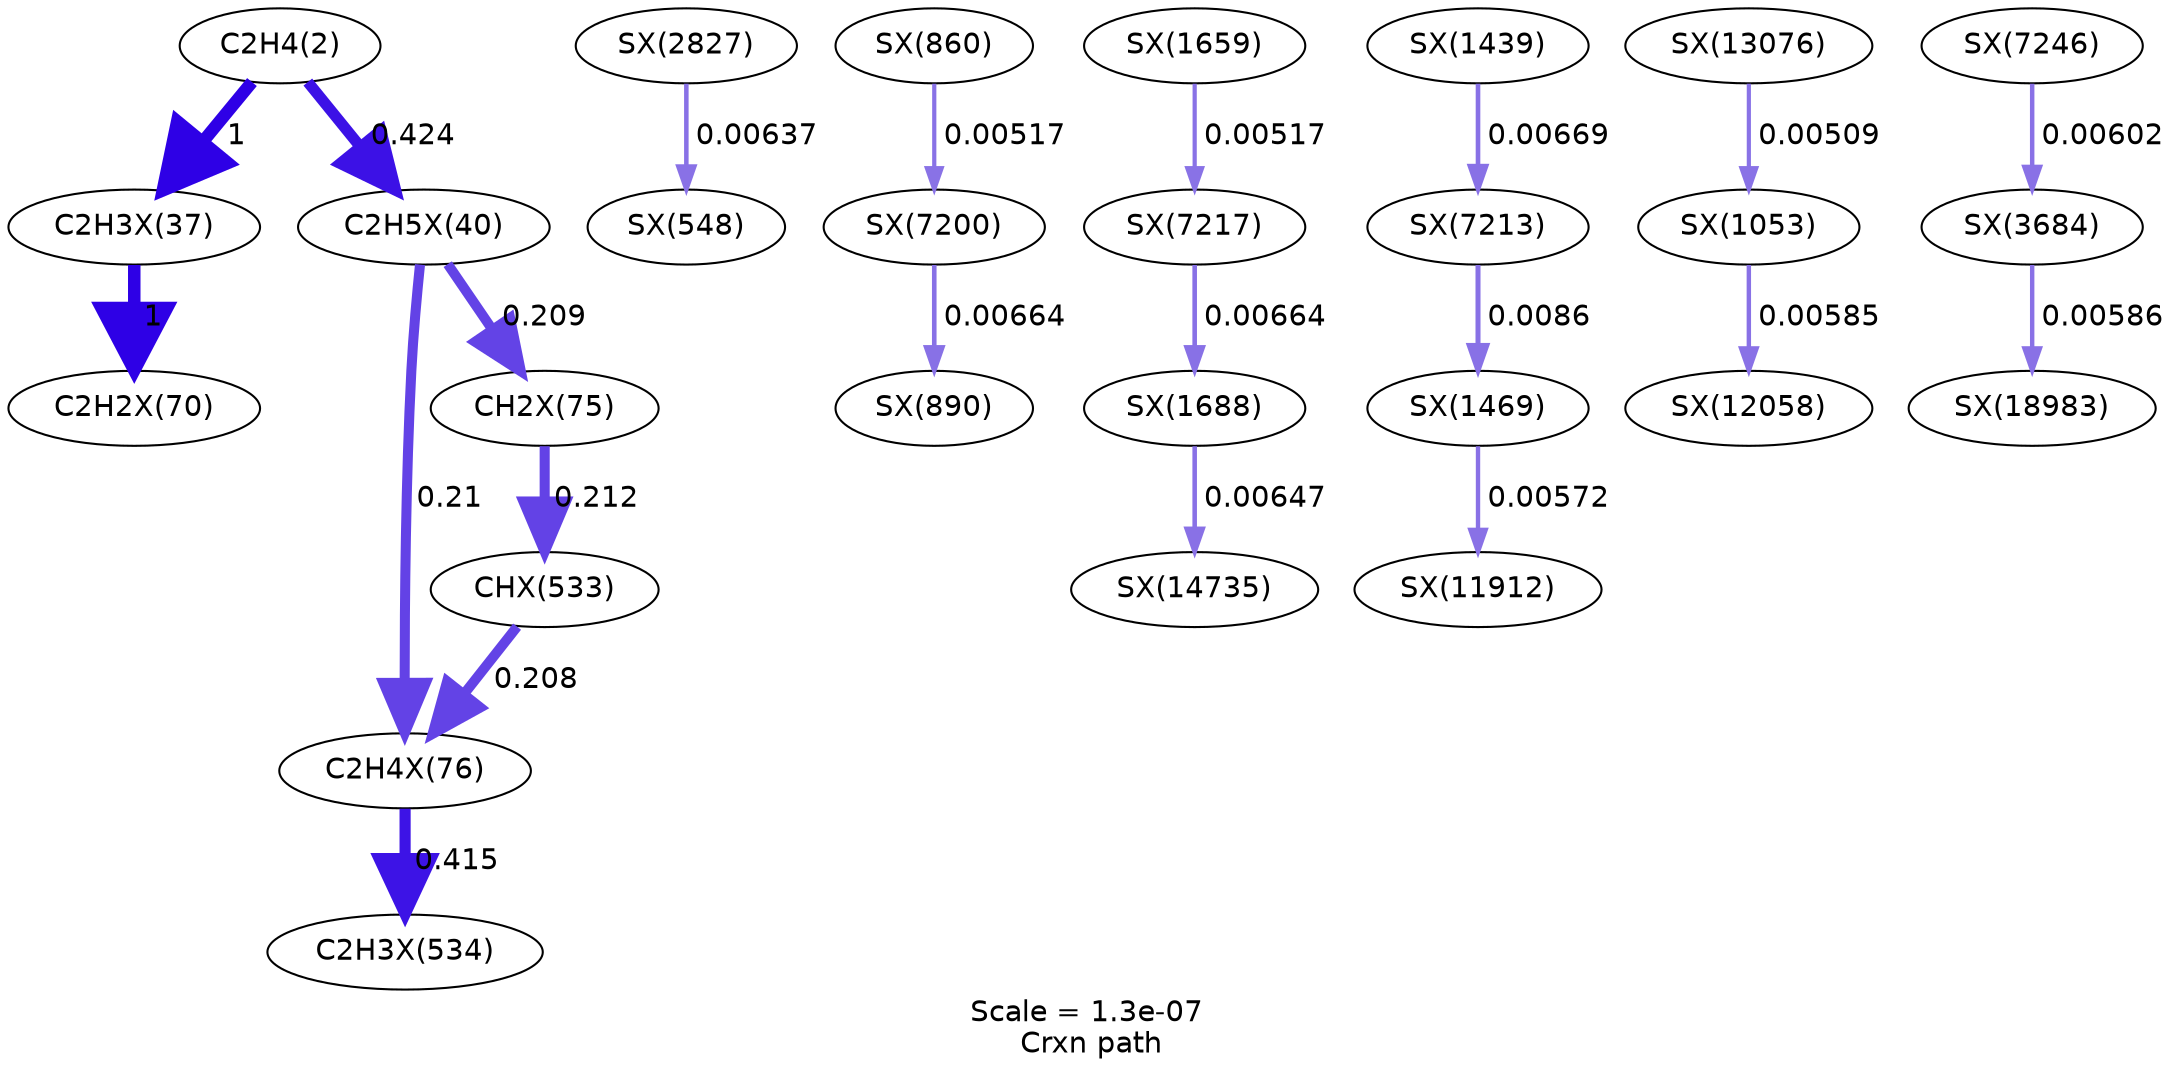 digraph reaction_paths {
center=1;
s5 -> s10[fontname="Helvetica", style="setlinewidth(6)", arrowsize=3, color="0.7, 1.5, 0.9"
, label=" 1"];
s5 -> s12[fontname="Helvetica", style="setlinewidth(5.35)", arrowsize=2.68, color="0.7, 0.924, 0.9"
, label=" 0.424"];
s10 -> s15[fontname="Helvetica", style="setlinewidth(6)", arrowsize=3, color="0.7, 1.5, 0.9"
, label=" 1"];
s12 -> s17[fontname="Helvetica", style="setlinewidth(4.82)", arrowsize=2.41, color="0.7, 0.71, 0.9"
, label=" 0.21"];
s12 -> s16[fontname="Helvetica", style="setlinewidth(4.82)", arrowsize=2.41, color="0.7, 0.709, 0.9"
, label=" 0.209"];
s17 -> s76[fontname="Helvetica", style="setlinewidth(5.34)", arrowsize=2.67, color="0.7, 0.915, 0.9"
, label=" 0.415"];
s75 -> s17[fontname="Helvetica", style="setlinewidth(4.81)", arrowsize=2.41, color="0.7, 0.708, 0.9"
, label=" 0.208"];
s16 -> s75[fontname="Helvetica", style="setlinewidth(4.83)", arrowsize=2.41, color="0.7, 0.712, 0.9"
, label=" 0.212"];
s164 -> s90[fontname="Helvetica", style="setlinewidth(2.18)", arrowsize=1.09, color="0.7, 0.506, 0.9"
, label=" 0.00637"];
s117 -> s202[fontname="Helvetica", style="setlinewidth(2.02)", arrowsize=1.01, color="0.7, 0.505, 0.9"
, label=" 0.00517"];
s141 -> s219[fontname="Helvetica", style="setlinewidth(2.02)", arrowsize=1.01, color="0.7, 0.505, 0.9"
, label=" 0.00517"];
s134 -> s215[fontname="Helvetica", style="setlinewidth(2.22)", arrowsize=1.11, color="0.7, 0.507, 0.9"
, label=" 0.00669"];
s215 -> s135[fontname="Helvetica", style="setlinewidth(2.41)", arrowsize=1.2, color="0.7, 0.509, 0.9"
, label=" 0.0086"];
s135 -> s255[fontname="Helvetica", style="setlinewidth(2.1)", arrowsize=1.05, color="0.7, 0.506, 0.9"
, label=" 0.00572"];
s122 -> s256[fontname="Helvetica", style="setlinewidth(2.12)", arrowsize=1.06, color="0.7, 0.506, 0.9"
, label=" 0.00585"];
s264 -> s122[fontname="Helvetica", style="setlinewidth(2.01)", arrowsize=1.01, color="0.7, 0.505, 0.9"
, label=" 0.00509"];
s142 -> s267[fontname="Helvetica", style="setlinewidth(2.19)", arrowsize=1.1, color="0.7, 0.506, 0.9"
, label=" 0.00647"];
s202 -> s118[fontname="Helvetica", style="setlinewidth(2.21)", arrowsize=1.11, color="0.7, 0.507, 0.9"
, label=" 0.00664"];
s219 -> s142[fontname="Helvetica", style="setlinewidth(2.21)", arrowsize=1.11, color="0.7, 0.507, 0.9"
, label=" 0.00664"];
s173 -> s279[fontname="Helvetica", style="setlinewidth(2.12)", arrowsize=1.06, color="0.7, 0.506, 0.9"
, label=" 0.00586"];
s236 -> s173[fontname="Helvetica", style="setlinewidth(2.14)", arrowsize=1.07, color="0.7, 0.506, 0.9"
, label=" 0.00602"];
s5 [ fontname="Helvetica", label="C2H4(2)"];
s10 [ fontname="Helvetica", label="C2H3X(37)"];
s12 [ fontname="Helvetica", label="C2H5X(40)"];
s15 [ fontname="Helvetica", label="C2H2X(70)"];
s16 [ fontname="Helvetica", label="CH2X(75)"];
s17 [ fontname="Helvetica", label="C2H4X(76)"];
s75 [ fontname="Helvetica", label="CHX(533)"];
s76 [ fontname="Helvetica", label="C2H3X(534)"];
s90 [ fontname="Helvetica", label="SX(548)"];
s117 [ fontname="Helvetica", label="SX(860)"];
s118 [ fontname="Helvetica", label="SX(890)"];
s122 [ fontname="Helvetica", label="SX(1053)"];
s134 [ fontname="Helvetica", label="SX(1439)"];
s135 [ fontname="Helvetica", label="SX(1469)"];
s141 [ fontname="Helvetica", label="SX(1659)"];
s142 [ fontname="Helvetica", label="SX(1688)"];
s164 [ fontname="Helvetica", label="SX(2827)"];
s173 [ fontname="Helvetica", label="SX(3684)"];
s202 [ fontname="Helvetica", label="SX(7200)"];
s215 [ fontname="Helvetica", label="SX(7213)"];
s219 [ fontname="Helvetica", label="SX(7217)"];
s236 [ fontname="Helvetica", label="SX(7246)"];
s255 [ fontname="Helvetica", label="SX(11912)"];
s256 [ fontname="Helvetica", label="SX(12058)"];
s264 [ fontname="Helvetica", label="SX(13076)"];
s267 [ fontname="Helvetica", label="SX(14735)"];
s279 [ fontname="Helvetica", label="SX(18983)"];
 label = "Scale = 1.3e-07\l Crxn path";
 fontname = "Helvetica";
}
